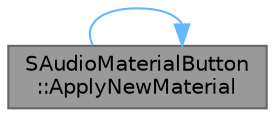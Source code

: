 digraph "SAudioMaterialButton::ApplyNewMaterial"
{
 // INTERACTIVE_SVG=YES
 // LATEX_PDF_SIZE
  bgcolor="transparent";
  edge [fontname=Helvetica,fontsize=10,labelfontname=Helvetica,labelfontsize=10];
  node [fontname=Helvetica,fontsize=10,shape=box,height=0.2,width=0.4];
  rankdir="RL";
  Node1 [id="Node000001",label="SAudioMaterialButton\l::ApplyNewMaterial",height=0.2,width=0.4,color="gray40", fillcolor="grey60", style="filled", fontcolor="black",tooltip="Apply new material to be used to render the Slate."];
  Node1 -> Node1 [id="edge1_Node000001_Node000001",dir="back",color="steelblue1",style="solid",tooltip=" "];
}
